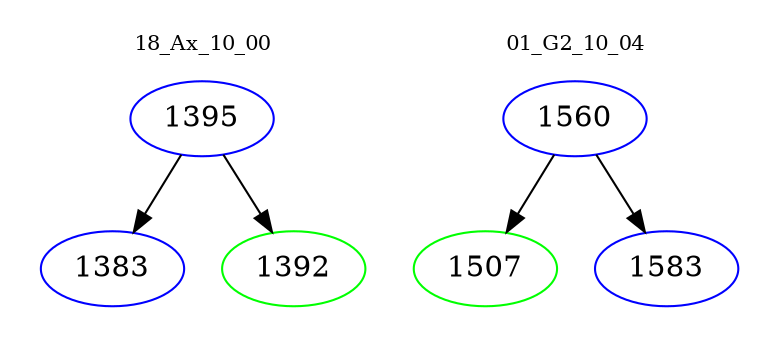 digraph{
subgraph cluster_0 {
color = white
label = "18_Ax_10_00";
fontsize=10;
T0_1395 [label="1395", color="blue"]
T0_1395 -> T0_1383 [color="black"]
T0_1383 [label="1383", color="blue"]
T0_1395 -> T0_1392 [color="black"]
T0_1392 [label="1392", color="green"]
}
subgraph cluster_1 {
color = white
label = "01_G2_10_04";
fontsize=10;
T1_1560 [label="1560", color="blue"]
T1_1560 -> T1_1507 [color="black"]
T1_1507 [label="1507", color="green"]
T1_1560 -> T1_1583 [color="black"]
T1_1583 [label="1583", color="blue"]
}
}
